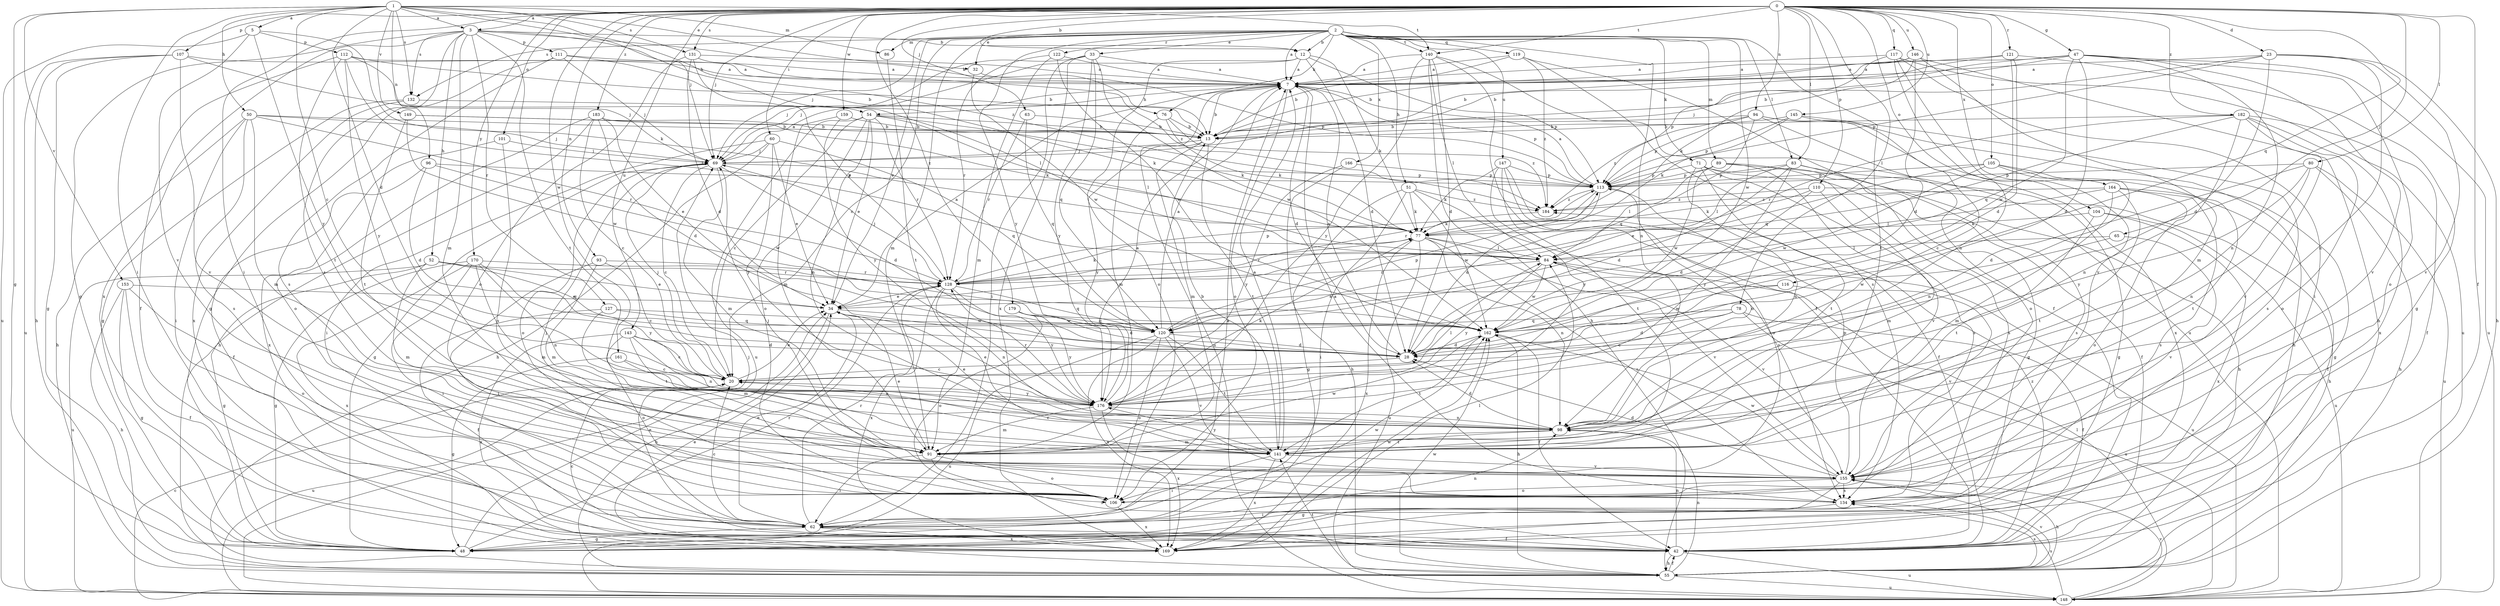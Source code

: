 strict digraph  {
0;
1;
2;
3;
5;
7;
12;
13;
20;
23;
28;
32;
33;
34;
42;
47;
48;
50;
51;
52;
54;
55;
60;
62;
63;
65;
69;
71;
76;
77;
78;
80;
83;
84;
86;
89;
91;
93;
94;
96;
98;
101;
104;
105;
106;
107;
110;
111;
112;
113;
116;
117;
119;
120;
121;
122;
127;
128;
131;
132;
134;
140;
141;
143;
145;
146;
147;
148;
149;
153;
155;
159;
161;
162;
164;
166;
169;
170;
176;
179;
182;
183;
184;
0 -> 3  [label=a];
0 -> 12  [label=b];
0 -> 23  [label=d];
0 -> 42  [label=f];
0 -> 47  [label=g];
0 -> 60  [label=i];
0 -> 62  [label=i];
0 -> 63  [label=j];
0 -> 65  [label=j];
0 -> 69  [label=j];
0 -> 78  [label=l];
0 -> 80  [label=l];
0 -> 83  [label=l];
0 -> 93  [label=n];
0 -> 94  [label=n];
0 -> 101  [label=o];
0 -> 104  [label=o];
0 -> 105  [label=o];
0 -> 107  [label=p];
0 -> 110  [label=p];
0 -> 116  [label=q];
0 -> 117  [label=q];
0 -> 121  [label=r];
0 -> 131  [label=s];
0 -> 140  [label=t];
0 -> 143  [label=u];
0 -> 145  [label=u];
0 -> 146  [label=u];
0 -> 159  [label=w];
0 -> 161  [label=w];
0 -> 164  [label=x];
0 -> 170  [label=y];
0 -> 179  [label=z];
0 -> 182  [label=z];
0 -> 183  [label=z];
1 -> 3  [label=a];
1 -> 5  [label=a];
1 -> 20  [label=c];
1 -> 28  [label=d];
1 -> 32  [label=e];
1 -> 48  [label=g];
1 -> 50  [label=h];
1 -> 62  [label=i];
1 -> 69  [label=j];
1 -> 86  [label=m];
1 -> 96  [label=n];
1 -> 131  [label=s];
1 -> 132  [label=s];
1 -> 140  [label=t];
1 -> 149  [label=v];
1 -> 153  [label=v];
1 -> 184  [label=z];
2 -> 7  [label=a];
2 -> 12  [label=b];
2 -> 20  [label=c];
2 -> 32  [label=e];
2 -> 33  [label=e];
2 -> 34  [label=e];
2 -> 51  [label=h];
2 -> 69  [label=j];
2 -> 71  [label=k];
2 -> 76  [label=k];
2 -> 83  [label=l];
2 -> 86  [label=m];
2 -> 89  [label=m];
2 -> 91  [label=m];
2 -> 98  [label=n];
2 -> 119  [label=q];
2 -> 122  [label=r];
2 -> 132  [label=s];
2 -> 140  [label=t];
2 -> 141  [label=t];
2 -> 147  [label=u];
2 -> 162  [label=w];
2 -> 166  [label=x];
2 -> 176  [label=y];
3 -> 12  [label=b];
3 -> 48  [label=g];
3 -> 52  [label=h];
3 -> 54  [label=h];
3 -> 76  [label=k];
3 -> 91  [label=m];
3 -> 111  [label=p];
3 -> 127  [label=r];
3 -> 132  [label=s];
3 -> 134  [label=s];
3 -> 141  [label=t];
3 -> 169  [label=x];
5 -> 77  [label=k];
5 -> 112  [label=p];
5 -> 148  [label=u];
5 -> 155  [label=v];
5 -> 176  [label=y];
7 -> 13  [label=b];
7 -> 28  [label=d];
7 -> 54  [label=h];
7 -> 106  [label=o];
7 -> 113  [label=p];
7 -> 148  [label=u];
12 -> 7  [label=a];
12 -> 28  [label=d];
12 -> 69  [label=j];
12 -> 77  [label=k];
12 -> 106  [label=o];
12 -> 113  [label=p];
13 -> 69  [label=j];
13 -> 91  [label=m];
13 -> 141  [label=t];
13 -> 176  [label=y];
20 -> 34  [label=e];
20 -> 69  [label=j];
20 -> 148  [label=u];
20 -> 176  [label=y];
23 -> 7  [label=a];
23 -> 13  [label=b];
23 -> 28  [label=d];
23 -> 55  [label=h];
23 -> 98  [label=n];
23 -> 113  [label=p];
23 -> 155  [label=v];
28 -> 7  [label=a];
28 -> 20  [label=c];
32 -> 113  [label=p];
32 -> 162  [label=w];
33 -> 7  [label=a];
33 -> 62  [label=i];
33 -> 69  [label=j];
33 -> 120  [label=q];
33 -> 162  [label=w];
33 -> 169  [label=x];
33 -> 176  [label=y];
34 -> 7  [label=a];
34 -> 55  [label=h];
34 -> 162  [label=w];
42 -> 20  [label=c];
42 -> 55  [label=h];
42 -> 69  [label=j];
42 -> 98  [label=n];
42 -> 148  [label=u];
42 -> 184  [label=z];
47 -> 7  [label=a];
47 -> 13  [label=b];
47 -> 28  [label=d];
47 -> 69  [label=j];
47 -> 98  [label=n];
47 -> 106  [label=o];
47 -> 120  [label=q];
47 -> 148  [label=u];
47 -> 155  [label=v];
48 -> 7  [label=a];
48 -> 34  [label=e];
48 -> 128  [label=r];
50 -> 13  [label=b];
50 -> 55  [label=h];
50 -> 62  [label=i];
50 -> 69  [label=j];
50 -> 91  [label=m];
50 -> 128  [label=r];
50 -> 134  [label=s];
51 -> 48  [label=g];
51 -> 62  [label=i];
51 -> 77  [label=k];
51 -> 134  [label=s];
51 -> 162  [label=w];
51 -> 184  [label=z];
52 -> 34  [label=e];
52 -> 48  [label=g];
52 -> 91  [label=m];
52 -> 120  [label=q];
52 -> 128  [label=r];
52 -> 148  [label=u];
54 -> 13  [label=b];
54 -> 20  [label=c];
54 -> 34  [label=e];
54 -> 77  [label=k];
54 -> 84  [label=l];
54 -> 98  [label=n];
54 -> 106  [label=o];
54 -> 128  [label=r];
54 -> 148  [label=u];
55 -> 34  [label=e];
55 -> 42  [label=f];
55 -> 98  [label=n];
55 -> 134  [label=s];
55 -> 141  [label=t];
55 -> 148  [label=u];
55 -> 155  [label=v];
55 -> 162  [label=w];
60 -> 34  [label=e];
60 -> 55  [label=h];
60 -> 62  [label=i];
60 -> 69  [label=j];
60 -> 120  [label=q];
60 -> 176  [label=y];
62 -> 20  [label=c];
62 -> 34  [label=e];
62 -> 42  [label=f];
62 -> 48  [label=g];
62 -> 98  [label=n];
62 -> 128  [label=r];
62 -> 162  [label=w];
62 -> 169  [label=x];
63 -> 13  [label=b];
63 -> 120  [label=q];
63 -> 128  [label=r];
65 -> 84  [label=l];
65 -> 155  [label=v];
65 -> 162  [label=w];
69 -> 7  [label=a];
69 -> 20  [label=c];
69 -> 28  [label=d];
69 -> 48  [label=g];
69 -> 91  [label=m];
69 -> 106  [label=o];
69 -> 113  [label=p];
71 -> 42  [label=f];
71 -> 48  [label=g];
71 -> 98  [label=n];
71 -> 113  [label=p];
71 -> 134  [label=s];
71 -> 141  [label=t];
76 -> 13  [label=b];
76 -> 77  [label=k];
76 -> 91  [label=m];
76 -> 184  [label=z];
77 -> 84  [label=l];
77 -> 98  [label=n];
77 -> 128  [label=r];
77 -> 134  [label=s];
77 -> 148  [label=u];
77 -> 155  [label=v];
77 -> 169  [label=x];
78 -> 20  [label=c];
78 -> 28  [label=d];
78 -> 42  [label=f];
78 -> 120  [label=q];
78 -> 148  [label=u];
80 -> 28  [label=d];
80 -> 55  [label=h];
80 -> 98  [label=n];
80 -> 113  [label=p];
80 -> 148  [label=u];
80 -> 176  [label=y];
83 -> 28  [label=d];
83 -> 48  [label=g];
83 -> 84  [label=l];
83 -> 113  [label=p];
83 -> 134  [label=s];
83 -> 176  [label=y];
84 -> 128  [label=r];
84 -> 148  [label=u];
84 -> 155  [label=v];
84 -> 162  [label=w];
84 -> 176  [label=y];
86 -> 141  [label=t];
89 -> 55  [label=h];
89 -> 84  [label=l];
89 -> 113  [label=p];
89 -> 134  [label=s];
89 -> 155  [label=v];
89 -> 162  [label=w];
91 -> 34  [label=e];
91 -> 42  [label=f];
91 -> 62  [label=i];
91 -> 106  [label=o];
91 -> 162  [label=w];
93 -> 20  [label=c];
93 -> 62  [label=i];
93 -> 91  [label=m];
93 -> 128  [label=r];
94 -> 13  [label=b];
94 -> 55  [label=h];
94 -> 106  [label=o];
94 -> 113  [label=p];
94 -> 120  [label=q];
94 -> 169  [label=x];
94 -> 184  [label=z];
96 -> 28  [label=d];
96 -> 42  [label=f];
96 -> 113  [label=p];
96 -> 162  [label=w];
98 -> 28  [label=d];
98 -> 34  [label=e];
98 -> 91  [label=m];
98 -> 141  [label=t];
101 -> 69  [label=j];
101 -> 134  [label=s];
101 -> 169  [label=x];
104 -> 77  [label=k];
104 -> 141  [label=t];
104 -> 148  [label=u];
104 -> 169  [label=x];
105 -> 34  [label=e];
105 -> 48  [label=g];
105 -> 98  [label=n];
105 -> 113  [label=p];
105 -> 141  [label=t];
105 -> 162  [label=w];
106 -> 69  [label=j];
106 -> 169  [label=x];
107 -> 7  [label=a];
107 -> 48  [label=g];
107 -> 55  [label=h];
107 -> 84  [label=l];
107 -> 148  [label=u];
107 -> 155  [label=v];
110 -> 28  [label=d];
110 -> 55  [label=h];
110 -> 77  [label=k];
110 -> 91  [label=m];
110 -> 184  [label=z];
111 -> 7  [label=a];
111 -> 13  [label=b];
111 -> 48  [label=g];
111 -> 69  [label=j];
111 -> 134  [label=s];
112 -> 7  [label=a];
112 -> 13  [label=b];
112 -> 42  [label=f];
112 -> 69  [label=j];
112 -> 84  [label=l];
112 -> 141  [label=t];
112 -> 176  [label=y];
113 -> 7  [label=a];
113 -> 28  [label=d];
113 -> 98  [label=n];
113 -> 128  [label=r];
113 -> 184  [label=z];
116 -> 34  [label=e];
116 -> 155  [label=v];
116 -> 162  [label=w];
117 -> 7  [label=a];
117 -> 62  [label=i];
117 -> 98  [label=n];
117 -> 113  [label=p];
117 -> 148  [label=u];
117 -> 155  [label=v];
119 -> 7  [label=a];
119 -> 13  [label=b];
119 -> 42  [label=f];
119 -> 134  [label=s];
119 -> 184  [label=z];
120 -> 7  [label=a];
120 -> 28  [label=d];
120 -> 106  [label=o];
120 -> 113  [label=p];
120 -> 141  [label=t];
120 -> 148  [label=u];
120 -> 155  [label=v];
120 -> 169  [label=x];
121 -> 7  [label=a];
121 -> 13  [label=b];
121 -> 28  [label=d];
121 -> 48  [label=g];
121 -> 162  [label=w];
122 -> 7  [label=a];
122 -> 91  [label=m];
122 -> 128  [label=r];
122 -> 162  [label=w];
127 -> 42  [label=f];
127 -> 120  [label=q];
127 -> 141  [label=t];
127 -> 162  [label=w];
128 -> 34  [label=e];
128 -> 69  [label=j];
128 -> 77  [label=k];
128 -> 98  [label=n];
128 -> 113  [label=p];
128 -> 120  [label=q];
128 -> 169  [label=x];
128 -> 176  [label=y];
131 -> 7  [label=a];
131 -> 28  [label=d];
131 -> 106  [label=o];
131 -> 128  [label=r];
131 -> 184  [label=z];
132 -> 48  [label=g];
132 -> 77  [label=k];
132 -> 169  [label=x];
134 -> 7  [label=a];
134 -> 62  [label=i];
140 -> 7  [label=a];
140 -> 28  [label=d];
140 -> 42  [label=f];
140 -> 55  [label=h];
140 -> 84  [label=l];
140 -> 148  [label=u];
140 -> 176  [label=y];
141 -> 7  [label=a];
141 -> 13  [label=b];
141 -> 20  [label=c];
141 -> 62  [label=i];
141 -> 155  [label=v];
141 -> 169  [label=x];
141 -> 176  [label=y];
143 -> 20  [label=c];
143 -> 28  [label=d];
143 -> 91  [label=m];
143 -> 98  [label=n];
143 -> 106  [label=o];
143 -> 169  [label=x];
145 -> 13  [label=b];
145 -> 20  [label=c];
145 -> 77  [label=k];
145 -> 113  [label=p];
145 -> 134  [label=s];
146 -> 7  [label=a];
146 -> 13  [label=b];
146 -> 28  [label=d];
146 -> 55  [label=h];
146 -> 77  [label=k];
146 -> 91  [label=m];
147 -> 42  [label=f];
147 -> 77  [label=k];
147 -> 106  [label=o];
147 -> 113  [label=p];
147 -> 141  [label=t];
147 -> 176  [label=y];
148 -> 20  [label=c];
148 -> 84  [label=l];
148 -> 134  [label=s];
148 -> 155  [label=v];
149 -> 13  [label=b];
149 -> 77  [label=k];
149 -> 141  [label=t];
149 -> 162  [label=w];
153 -> 34  [label=e];
153 -> 42  [label=f];
153 -> 48  [label=g];
153 -> 55  [label=h];
153 -> 106  [label=o];
155 -> 28  [label=d];
155 -> 48  [label=g];
155 -> 55  [label=h];
155 -> 69  [label=j];
155 -> 106  [label=o];
155 -> 113  [label=p];
155 -> 134  [label=s];
155 -> 162  [label=w];
159 -> 13  [label=b];
159 -> 91  [label=m];
159 -> 176  [label=y];
161 -> 20  [label=c];
161 -> 48  [label=g];
161 -> 98  [label=n];
162 -> 28  [label=d];
162 -> 42  [label=f];
162 -> 55  [label=h];
162 -> 141  [label=t];
164 -> 42  [label=f];
164 -> 84  [label=l];
164 -> 91  [label=m];
164 -> 106  [label=o];
164 -> 134  [label=s];
164 -> 141  [label=t];
164 -> 184  [label=z];
166 -> 55  [label=h];
166 -> 113  [label=p];
166 -> 176  [label=y];
169 -> 84  [label=l];
169 -> 162  [label=w];
170 -> 48  [label=g];
170 -> 62  [label=i];
170 -> 91  [label=m];
170 -> 98  [label=n];
170 -> 128  [label=r];
170 -> 169  [label=x];
170 -> 176  [label=y];
176 -> 7  [label=a];
176 -> 34  [label=e];
176 -> 77  [label=k];
176 -> 84  [label=l];
176 -> 91  [label=m];
176 -> 98  [label=n];
176 -> 128  [label=r];
176 -> 169  [label=x];
179 -> 28  [label=d];
179 -> 106  [label=o];
179 -> 120  [label=q];
179 -> 176  [label=y];
182 -> 13  [label=b];
182 -> 42  [label=f];
182 -> 98  [label=n];
182 -> 106  [label=o];
182 -> 120  [label=q];
182 -> 128  [label=r];
182 -> 155  [label=v];
182 -> 169  [label=x];
183 -> 13  [label=b];
183 -> 20  [label=c];
183 -> 28  [label=d];
183 -> 34  [label=e];
183 -> 55  [label=h];
183 -> 106  [label=o];
184 -> 77  [label=k];
}
